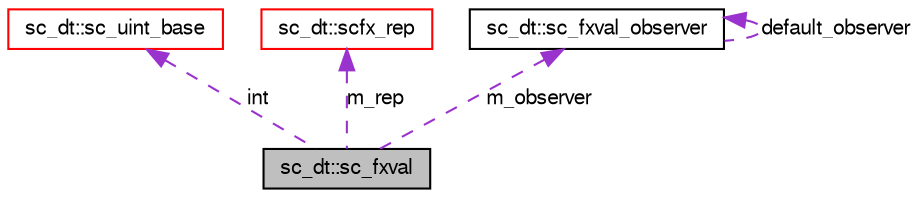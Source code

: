 digraph G
{
  edge [fontname="FreeSans",fontsize="10",labelfontname="FreeSans",labelfontsize="10"];
  node [fontname="FreeSans",fontsize="10",shape=record];
  Node1 [label="sc_dt::sc_fxval",height=0.2,width=0.4,color="black", fillcolor="grey75", style="filled" fontcolor="black"];
  Node2 -> Node1 [dir=back,color="darkorchid3",fontsize="10",style="dashed",label="int",fontname="FreeSans"];
  Node2 [label="sc_dt::sc_uint_base",height=0.2,width=0.4,color="red", fillcolor="white", style="filled",URL="$a00226.html"];
  Node3 -> Node1 [dir=back,color="darkorchid3",fontsize="10",style="dashed",label="m_rep",fontname="FreeSans"];
  Node3 [label="sc_dt::scfx_rep",height=0.2,width=0.4,color="red", fillcolor="white", style="filled",URL="$a00262.html"];
  Node4 -> Node1 [dir=back,color="darkorchid3",fontsize="10",style="dashed",label="m_observer",fontname="FreeSans"];
  Node4 [label="sc_dt::sc_fxval_observer",height=0.2,width=0.4,color="black", fillcolor="white", style="filled",URL="$a00091.html"];
  Node4 -> Node4 [dir=back,color="darkorchid3",fontsize="10",style="dashed",label="default_observer",fontname="FreeSans"];
}
